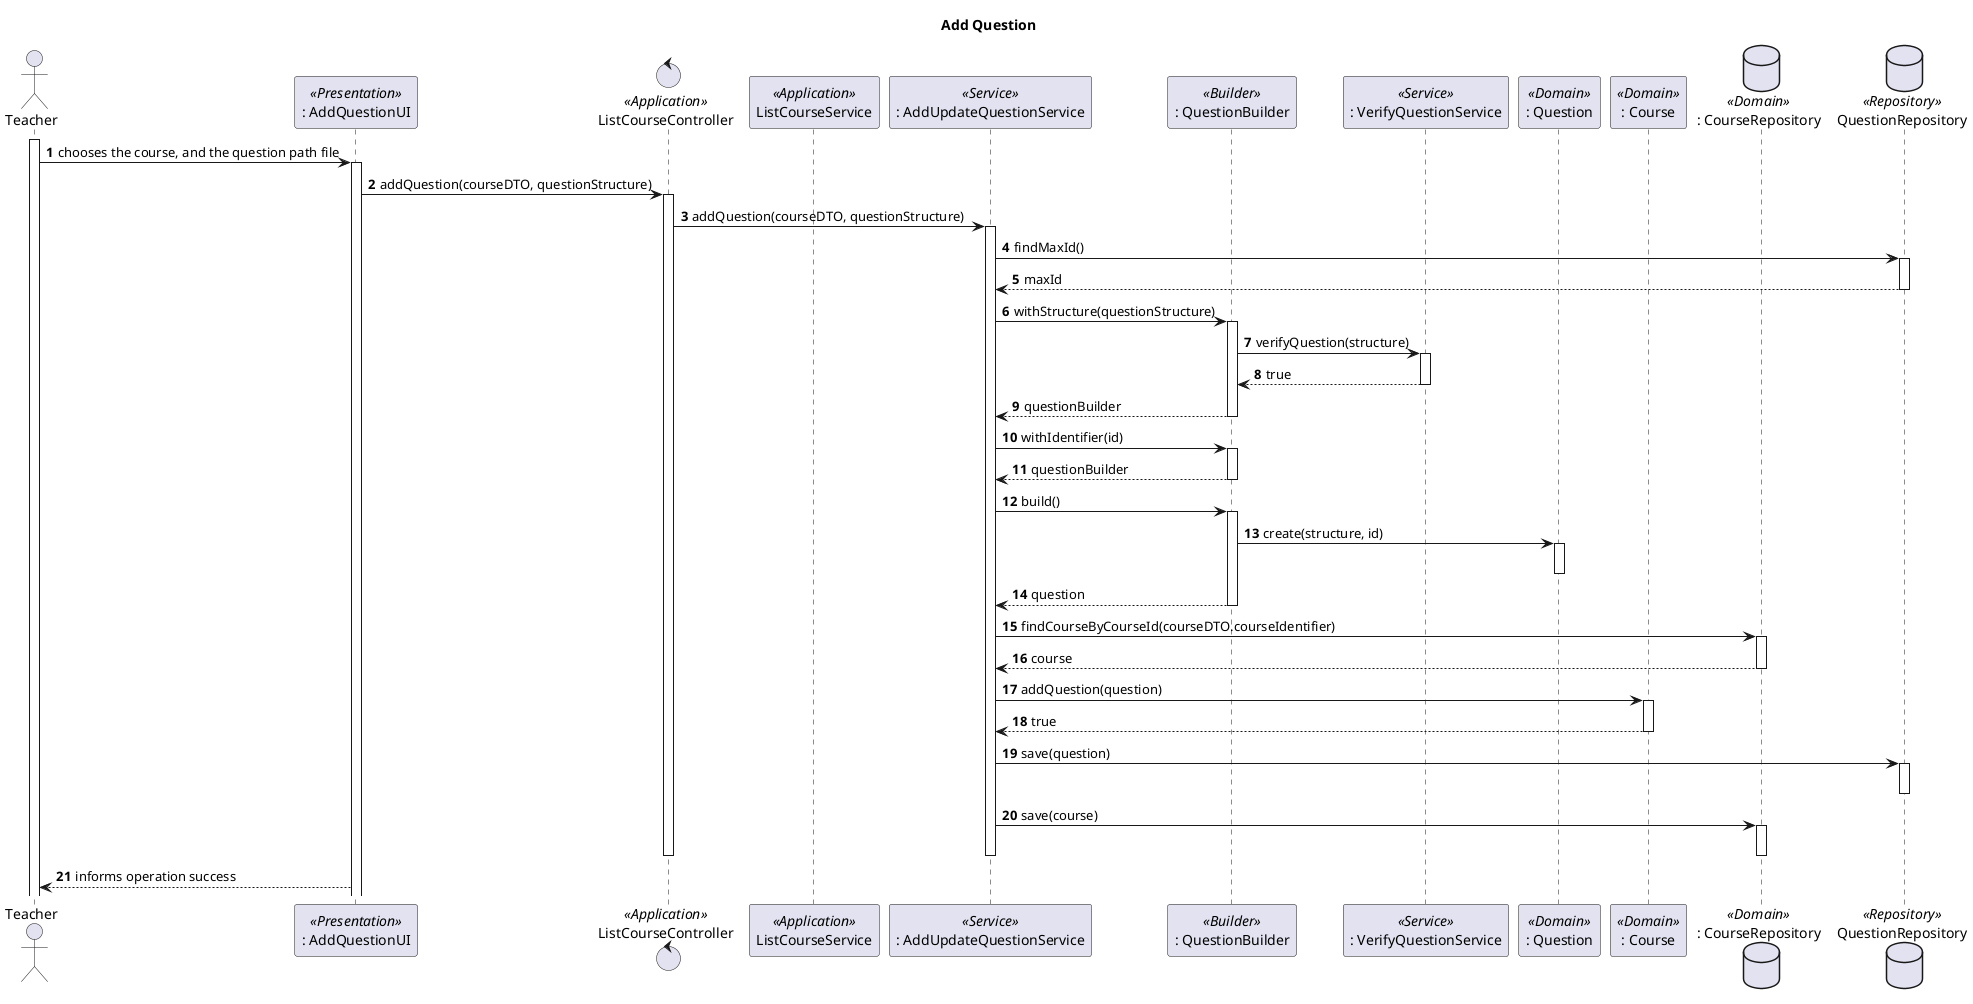 @startuml
autonumber
title Add Question

actor "Teacher" as T

participant ": AddQuestionUI" as UI <<Presentation>>
control "ListCourseController" as CTRL <<Application>>
participant "ListCourseService" as LCS <<Application>>
participant ": AddUpdateQuestionService" as AUQS <<Service>>
participant ": QuestionBuilder" as QB <<Builder>>
participant ": VerifyQuestionService" as VQS <<Service>>
participant ": Question" as Q <<Domain>>
participant ": Course" as C <<Domain>>
database ": CourseRepository" as CR <<Domain>>
database QuestionRepository as QR <<Repository>>

activate T
T -> UI : chooses the course, and the question path file
activate UI

UI -> CTRL : addQuestion(courseDTO, questionStructure)
activate CTRL

CTRL -> AUQS : addQuestion(courseDTO, questionStructure)
activate AUQS

AUQS -> QR : findMaxId()
activate QR
QR --> AUQS : maxId
deactivate QR
AUQS -> QB : withStructure(questionStructure)
activate QB
QB -> VQS : verifyQuestion(structure)
activate VQS
VQS --> QB : true
deactivate VQS
QB --> AUQS : questionBuilder
deactivate QB
AUQS -> QB : withIdentifier(id)
activate QB
QB --> AUQS : questionBuilder
deactivate QB
AUQS -> QB : build()
activate QB

QB -> Q : create(structure, id)
activate Q

deactivate Q
QB --> AUQS : question
deactivate QB
AUQS -> CR : findCourseByCourseId(courseDTO.courseIdentifier)
activate CR
CR --> AUQS : course
deactivate CR
AUQS -> C : addQuestion(question)
activate C
C --> AUQS : true
deactivate C
AUQS -> QR : save(question)
activate QR
deactivate QR
AUQS -> CR : save(course)
activate CR
deactivate CR
deactivate AUQS
deactivate CTRL

UI--> T : informs operation success

@enduml